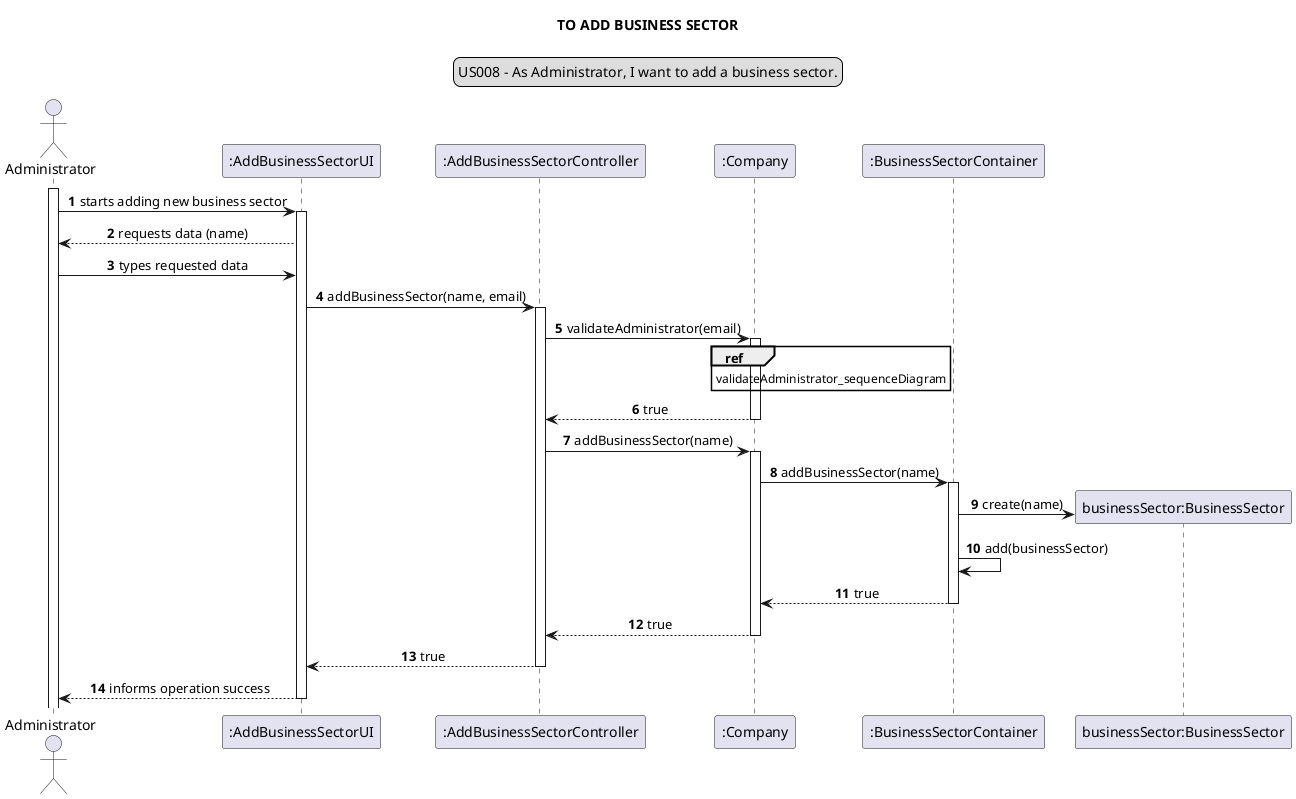 @startuml
'https://plantuml.com/sequence-diagram

autonumber
skinparam sequenceMessageAlign center
title TO ADD BUSINESS SECTOR
legend top
US008 - As Administrator, I want to add a business sector.
end legend

actor Administrator as a
participant ":AddBusinessSectorUI" as absui
participant ":AddBusinessSectorController" as absc
participant ":Company" as c
participant ":BusinessSectorContainer" as bsc
participant "businessSector:BusinessSector" as bs

activate a
a -> absui: starts adding new business sector
activate absui
a <-- absui: requests data (name)
a -> absui: types requested data
absui -> absc: addBusinessSector(name, email)
activate absc
absc -> c: validateAdministrator(email)
activate c
ref over c: validateAdministrator_sequenceDiagram
c --> absc: true
deactivate c
absc -> c: addBusinessSector(name)
activate c
c -> bsc: addBusinessSector(name)
activate bsc
create bs
bsc -> bs: create(name)
bsc -> bsc: add(businessSector)
c <-- bsc: true
deactivate bsc
absc <-- c: true
deactivate c
absui <-- absc: true
deactivate absc
a <-- absui: informs operation success
deactivate absui

@enduml